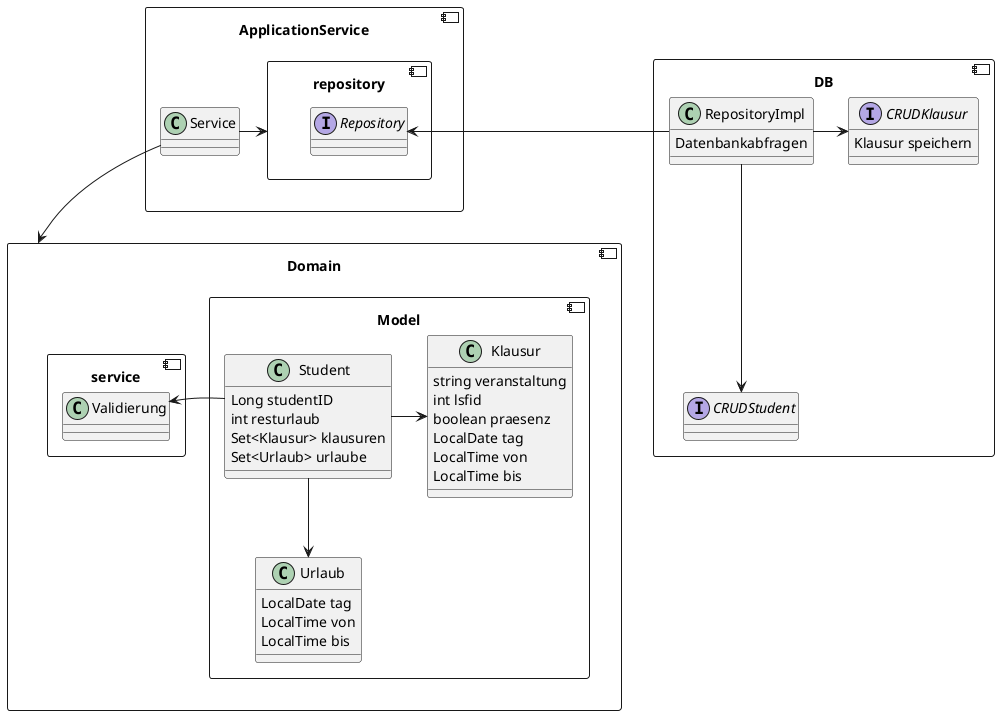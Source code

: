 @startuml
'https://plantuml.com/component-diagram

class ApplicationService {
}

component Domain {
component Model {
class Student {
Long studentID
int resturlaub
Set<Klausur> klausuren
Set<Urlaub> urlaube
}

class Urlaub {
LocalDate tag
LocalTime von
LocalTime bis
}

class Klausur {
string veranstaltung
int lsfid
boolean praesenz
LocalDate tag
LocalTime von
LocalTime bis
}
}

component service {
class Validierung
}
}

component ApplicationService {

    component repository {
        interface Repository
        }
    class Service {

    }

}

component DB {
    class RepositoryImpl {
    Datenbankabfragen
    }
    interface CRUDKlausur {
     Klausur speichern
    }
    interface CRUDStudent {

    }
}




Service --> Domain
Student -> Klausur
Student --> Urlaub
RepositoryImpl -> Repository
Service -> repository
Student -> Validierung
RepositoryImpl -> CRUDKlausur
RepositoryImpl --> CRUDStudent













@enduml